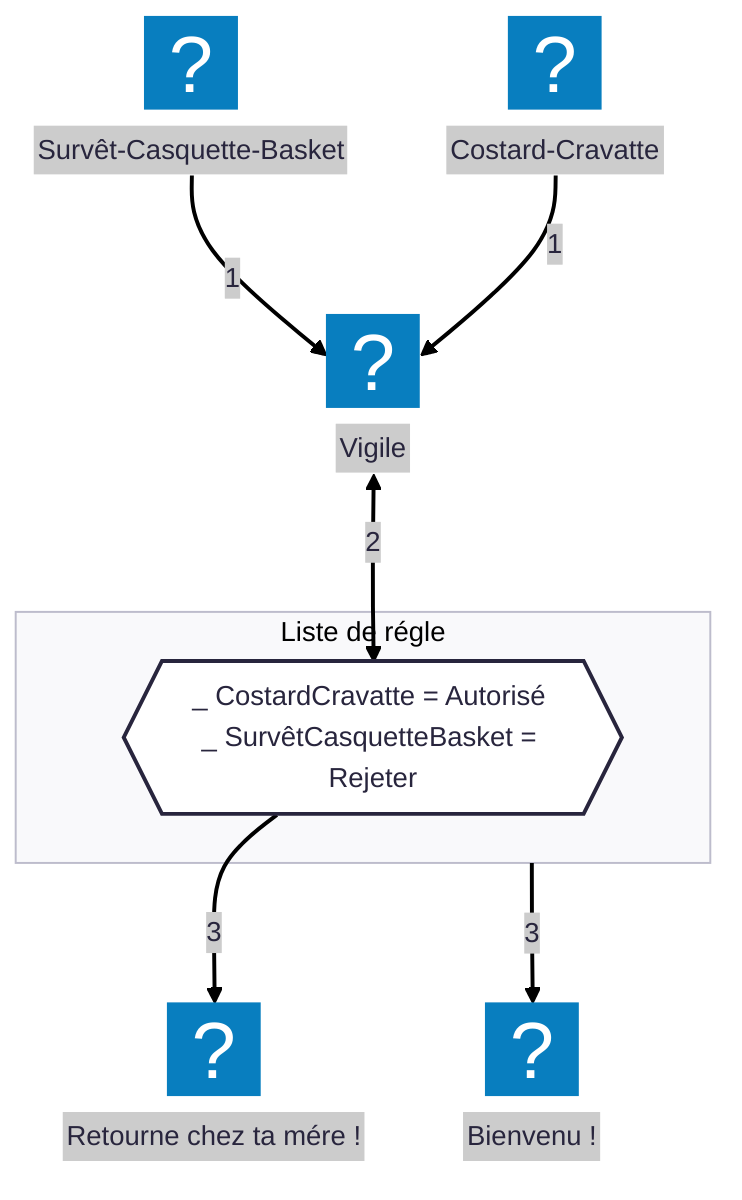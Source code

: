 ---
config:
  theme: redux
---
flowchart TD
 subgraph s1["Liste de régle"]
        n3["_ CostardCravatte = Autorisé <br>_ SurvêtCasquetteBasket = Rejeter<br>"]
  end
    n2["Vigile"] <-- 2 --> n3
    s1 -- 3  --> n4["Bienvenu !"]
    n3 -- 3 --> n5["Retourne chez ta mére !"]
    n6["Survêt-Casquette-Basket"] -- 1 --> n2
    n7["Costard-Cravatte"] -- 1 --> n2
    n3@{ shape: hex}
    n2@{ icon: "azure:azure-firewall-manager", pos: "b"}
    n4@{ icon: "fa:face-grin", pos: "b"}
    n5@{ icon: "fa:face-frown", pos: "b"}
    n6@{ icon: "fa:face-angry", pos: "b"}
    n7@{ icon: "fa:face-grin-stars", pos: "b"}
    style n4 stroke:#00C853
    style n5 stroke:#D50000
    style n6 stroke:#D50000
    style n7 stroke:#00C853